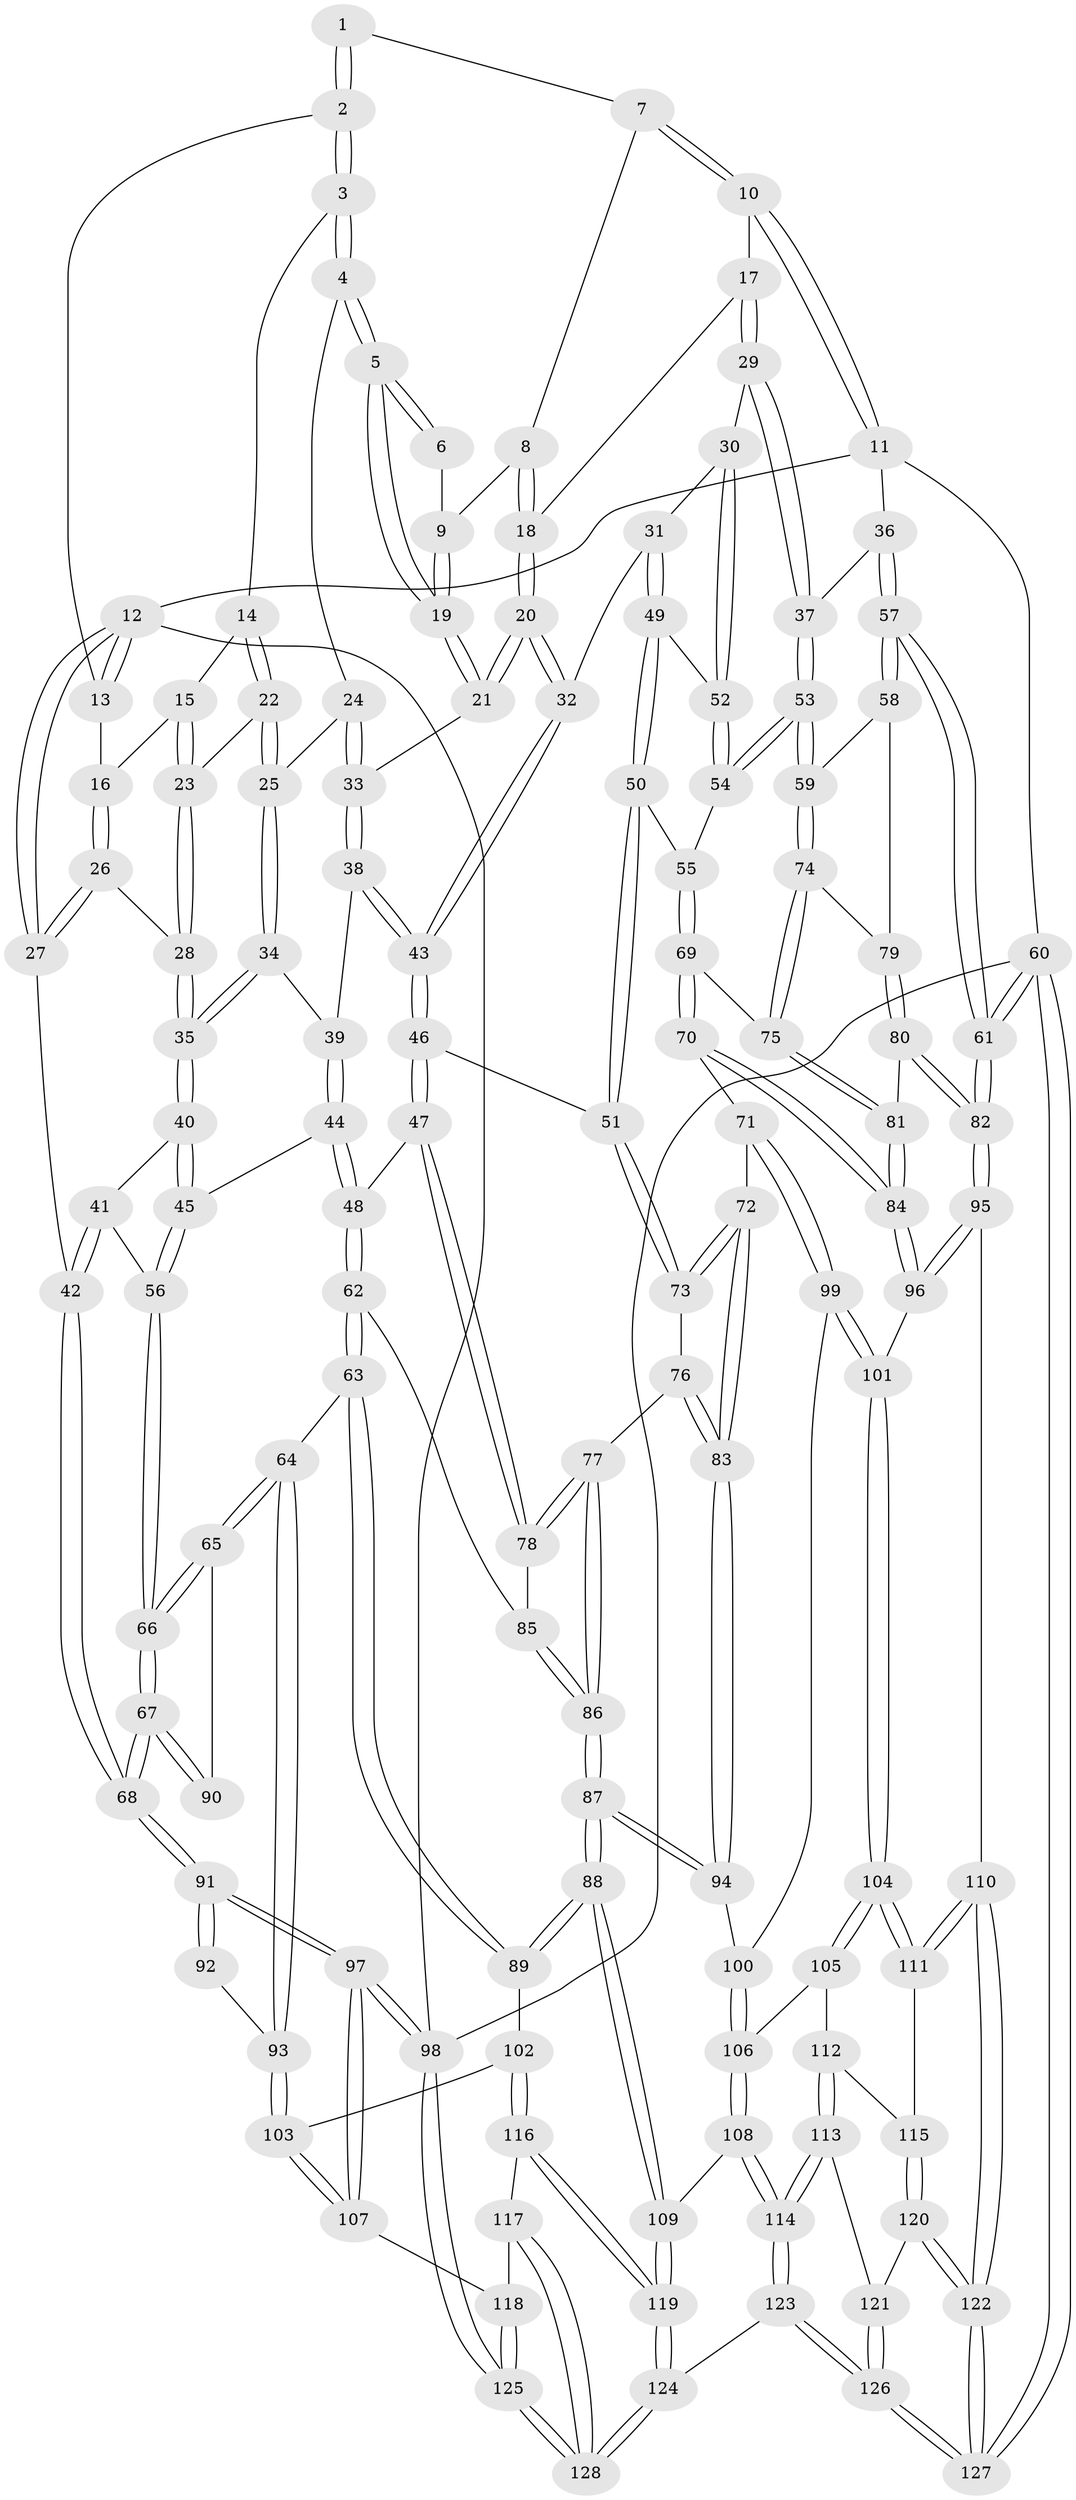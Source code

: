// Generated by graph-tools (version 1.1) at 2025/50/03/09/25 03:50:58]
// undirected, 128 vertices, 317 edges
graph export_dot {
graph [start="1"]
  node [color=gray90,style=filled];
  1 [pos="+0.49922735954148173+0"];
  2 [pos="+0.25028186962392673+0"];
  3 [pos="+0.26587772015981614+0.0008174126723828185"];
  4 [pos="+0.38850608552258414+0.11623710881980215"];
  5 [pos="+0.41862027836335947+0.12810313791051933"];
  6 [pos="+0.4874207353869377+0"];
  7 [pos="+0.5751116178020991+0"];
  8 [pos="+0.5616448610234128+0.06504183675655646"];
  9 [pos="+0.49287862177777875+0.09351496157816105"];
  10 [pos="+1+0"];
  11 [pos="+1+0"];
  12 [pos="+0+0"];
  13 [pos="+0+0"];
  14 [pos="+0.2560791904317141+0.016531813452617387"];
  15 [pos="+0.10895954917915944+0.10813886317915587"];
  16 [pos="+0.06917003086303745+0.12284754163267417"];
  17 [pos="+0.7036880425245784+0.10868409844589066"];
  18 [pos="+0.6380409510214674+0.11382611823956174"];
  19 [pos="+0.4430836447275964+0.14064307117886699"];
  20 [pos="+0.5014292215251556+0.2443987309309022"];
  21 [pos="+0.4969777685431616+0.2413878268090337"];
  22 [pos="+0.22263557069250953+0.18338032652658104"];
  23 [pos="+0.18004852283973075+0.20976661460081913"];
  24 [pos="+0.3463071543780435+0.18135045341901027"];
  25 [pos="+0.27692508373608493+0.23574487283476392"];
  26 [pos="+0.044826163783698865+0.14908989601191402"];
  27 [pos="+0+0.2415644966361872"];
  28 [pos="+0.14676945678909917+0.24049520527564996"];
  29 [pos="+0.7143277555391899+0.29521945563410734"];
  30 [pos="+0.7125095669967119+0.2962050560111845"];
  31 [pos="+0.5408096806937012+0.2919614079012396"];
  32 [pos="+0.5294789742450309+0.2872199923825792"];
  33 [pos="+0.36058781686408453+0.29097451449639183"];
  34 [pos="+0.29652965061430997+0.30549936368877706"];
  35 [pos="+0.13404153044297662+0.31883813503233494"];
  36 [pos="+1+0"];
  37 [pos="+0.8714668280625385+0.32512946837171125"];
  38 [pos="+0.3259747783013589+0.31350950294824603"];
  39 [pos="+0.30941589569480527+0.3157044328630519"];
  40 [pos="+0.11470970714212211+0.34317168853020047"];
  41 [pos="+0.010970708711635229+0.379234794628286"];
  42 [pos="+0+0.38202973818569846"];
  43 [pos="+0.44346833243346134+0.4198795114740621"];
  44 [pos="+0.27406175724113224+0.4627210727871346"];
  45 [pos="+0.242612695353839+0.458129111936983"];
  46 [pos="+0.43320852158738293+0.49251960201296235"];
  47 [pos="+0.4161593805590856+0.5004898460616862"];
  48 [pos="+0.33748897831446134+0.527545658411691"];
  49 [pos="+0.5722934449647363+0.39303681405863156"];
  50 [pos="+0.5615763423443325+0.4992711057737833"];
  51 [pos="+0.50302384412384+0.5178112294184812"];
  52 [pos="+0.6771854070918296+0.43191655101988885"];
  53 [pos="+0.8610691287950724+0.49918440772725414"];
  54 [pos="+0.6776504324049631+0.47308564103280687"];
  55 [pos="+0.6428658366729243+0.510986916556715"];
  56 [pos="+0.14025227325865292+0.5225281436945048"];
  57 [pos="+1+0.5020736970467504"];
  58 [pos="+1+0.5136772942280373"];
  59 [pos="+0.861641678750773+0.5006041942085954"];
  60 [pos="+1+1"];
  61 [pos="+1+0.8758831697943331"];
  62 [pos="+0.33504681526855334+0.5352594464436787"];
  63 [pos="+0.2572096060543358+0.6465259852945259"];
  64 [pos="+0.19528083667937018+0.652592763026067"];
  65 [pos="+0.14298790868692834+0.6037874341343566"];
  66 [pos="+0.13094023727857518+0.5722919277919076"];
  67 [pos="+0+0.5216286965844344"];
  68 [pos="+0+0.5108528358019504"];
  69 [pos="+0.6533888324764474+0.5469128498681571"];
  70 [pos="+0.6672228423081218+0.6075041797156504"];
  71 [pos="+0.6580149353196444+0.6249631307828851"];
  72 [pos="+0.6252139684676666+0.630401992980497"];
  73 [pos="+0.5113100322554293+0.551383054573667"];
  74 [pos="+0.8606490577725505+0.5068622555318864"];
  75 [pos="+0.8475463910275544+0.5405437701812512"];
  76 [pos="+0.5134442440005222+0.6029709694605574"];
  77 [pos="+0.46075643251102255+0.6557643746171471"];
  78 [pos="+0.4597404251423832+0.6540683162262361"];
  79 [pos="+0.9648500042482929+0.6091302160521621"];
  80 [pos="+0.9763511037864813+0.6506617370083406"];
  81 [pos="+0.840358011060903+0.5614910318883525"];
  82 [pos="+1+0.8153893463079258"];
  83 [pos="+0.5564282972801043+0.660940815339053"];
  84 [pos="+0.8246350336487719+0.6028590327084911"];
  85 [pos="+0.35078889750369213+0.5596918406501462"];
  86 [pos="+0.4415162888078151+0.738207401378976"];
  87 [pos="+0.44455902952168064+0.7900021884941133"];
  88 [pos="+0.43026012413547116+0.8119230429891212"];
  89 [pos="+0.34860093507390916+0.7908488893119584"];
  90 [pos="+0.09755987326192102+0.6240788412455646"];
  91 [pos="+0+0.7861454166846441"];
  92 [pos="+0.061308723604710035+0.6487999076232113"];
  93 [pos="+0.14395469892486223+0.7310011033698762"];
  94 [pos="+0.5286312482366481+0.7416343466982341"];
  95 [pos="+0.9843375671616602+0.8102915163946313"];
  96 [pos="+0.8423858713130075+0.6955869096488992"];
  97 [pos="+0+0.8133061023122605"];
  98 [pos="+0+1"];
  99 [pos="+0.6728445686945733+0.6985680339943287"];
  100 [pos="+0.5739064900823458+0.7457865258538724"];
  101 [pos="+0.7208029084217208+0.747037895238436"];
  102 [pos="+0.25530617667092603+0.839279489756916"];
  103 [pos="+0.10913821157429826+0.7943477752317488"];
  104 [pos="+0.7034318780617167+0.8215871152679604"];
  105 [pos="+0.6575884460924839+0.8200867231098077"];
  106 [pos="+0.649125430382864+0.8176402996841476"];
  107 [pos="+0.03536340851335022+0.8294339828022113"];
  108 [pos="+0.48747532879750666+0.8672568676629074"];
  109 [pos="+0.43231337265300906+0.8174278076492526"];
  110 [pos="+0.8442801032349773+0.8877513482602439"];
  111 [pos="+0.7075034121963536+0.8294785054776892"];
  112 [pos="+0.6071776558801035+0.8845578450606885"];
  113 [pos="+0.5339646562010483+0.9063642275382384"];
  114 [pos="+0.5064464642192724+0.894671430365039"];
  115 [pos="+0.6810044994855782+0.9141875691288253"];
  116 [pos="+0.2434177720327227+0.9043030458602201"];
  117 [pos="+0.18779631685306108+0.9480404413242302"];
  118 [pos="+0.10047493943943499+0.9104223049518431"];
  119 [pos="+0.3379286529998264+1"];
  120 [pos="+0.6784798556327424+0.9567921761785487"];
  121 [pos="+0.5758068549149291+0.9405781546121362"];
  122 [pos="+0.7532043327210332+1"];
  123 [pos="+0.4591463087051174+1"];
  124 [pos="+0.3269636527354892+1"];
  125 [pos="+0.11566956266975487+1"];
  126 [pos="+0.5993655262816652+1"];
  127 [pos="+0.7580879707955239+1"];
  128 [pos="+0.24224484147987388+1"];
  1 -- 2;
  1 -- 2;
  1 -- 7;
  2 -- 3;
  2 -- 3;
  2 -- 13;
  3 -- 4;
  3 -- 4;
  3 -- 14;
  4 -- 5;
  4 -- 5;
  4 -- 24;
  5 -- 6;
  5 -- 6;
  5 -- 19;
  5 -- 19;
  6 -- 9;
  7 -- 8;
  7 -- 10;
  7 -- 10;
  8 -- 9;
  8 -- 18;
  8 -- 18;
  9 -- 19;
  9 -- 19;
  10 -- 11;
  10 -- 11;
  10 -- 17;
  11 -- 12;
  11 -- 36;
  11 -- 60;
  12 -- 13;
  12 -- 13;
  12 -- 27;
  12 -- 27;
  12 -- 98;
  13 -- 16;
  14 -- 15;
  14 -- 22;
  14 -- 22;
  15 -- 16;
  15 -- 23;
  15 -- 23;
  16 -- 26;
  16 -- 26;
  17 -- 18;
  17 -- 29;
  17 -- 29;
  18 -- 20;
  18 -- 20;
  19 -- 21;
  19 -- 21;
  20 -- 21;
  20 -- 21;
  20 -- 32;
  20 -- 32;
  21 -- 33;
  22 -- 23;
  22 -- 25;
  22 -- 25;
  23 -- 28;
  23 -- 28;
  24 -- 25;
  24 -- 33;
  24 -- 33;
  25 -- 34;
  25 -- 34;
  26 -- 27;
  26 -- 27;
  26 -- 28;
  27 -- 42;
  28 -- 35;
  28 -- 35;
  29 -- 30;
  29 -- 37;
  29 -- 37;
  30 -- 31;
  30 -- 52;
  30 -- 52;
  31 -- 32;
  31 -- 49;
  31 -- 49;
  32 -- 43;
  32 -- 43;
  33 -- 38;
  33 -- 38;
  34 -- 35;
  34 -- 35;
  34 -- 39;
  35 -- 40;
  35 -- 40;
  36 -- 37;
  36 -- 57;
  36 -- 57;
  37 -- 53;
  37 -- 53;
  38 -- 39;
  38 -- 43;
  38 -- 43;
  39 -- 44;
  39 -- 44;
  40 -- 41;
  40 -- 45;
  40 -- 45;
  41 -- 42;
  41 -- 42;
  41 -- 56;
  42 -- 68;
  42 -- 68;
  43 -- 46;
  43 -- 46;
  44 -- 45;
  44 -- 48;
  44 -- 48;
  45 -- 56;
  45 -- 56;
  46 -- 47;
  46 -- 47;
  46 -- 51;
  47 -- 48;
  47 -- 78;
  47 -- 78;
  48 -- 62;
  48 -- 62;
  49 -- 50;
  49 -- 50;
  49 -- 52;
  50 -- 51;
  50 -- 51;
  50 -- 55;
  51 -- 73;
  51 -- 73;
  52 -- 54;
  52 -- 54;
  53 -- 54;
  53 -- 54;
  53 -- 59;
  53 -- 59;
  54 -- 55;
  55 -- 69;
  55 -- 69;
  56 -- 66;
  56 -- 66;
  57 -- 58;
  57 -- 58;
  57 -- 61;
  57 -- 61;
  58 -- 59;
  58 -- 79;
  59 -- 74;
  59 -- 74;
  60 -- 61;
  60 -- 61;
  60 -- 127;
  60 -- 127;
  60 -- 98;
  61 -- 82;
  61 -- 82;
  62 -- 63;
  62 -- 63;
  62 -- 85;
  63 -- 64;
  63 -- 89;
  63 -- 89;
  64 -- 65;
  64 -- 65;
  64 -- 93;
  64 -- 93;
  65 -- 66;
  65 -- 66;
  65 -- 90;
  66 -- 67;
  66 -- 67;
  67 -- 68;
  67 -- 68;
  67 -- 90;
  67 -- 90;
  68 -- 91;
  68 -- 91;
  69 -- 70;
  69 -- 70;
  69 -- 75;
  70 -- 71;
  70 -- 84;
  70 -- 84;
  71 -- 72;
  71 -- 99;
  71 -- 99;
  72 -- 73;
  72 -- 73;
  72 -- 83;
  72 -- 83;
  73 -- 76;
  74 -- 75;
  74 -- 75;
  74 -- 79;
  75 -- 81;
  75 -- 81;
  76 -- 77;
  76 -- 83;
  76 -- 83;
  77 -- 78;
  77 -- 78;
  77 -- 86;
  77 -- 86;
  78 -- 85;
  79 -- 80;
  79 -- 80;
  80 -- 81;
  80 -- 82;
  80 -- 82;
  81 -- 84;
  81 -- 84;
  82 -- 95;
  82 -- 95;
  83 -- 94;
  83 -- 94;
  84 -- 96;
  84 -- 96;
  85 -- 86;
  85 -- 86;
  86 -- 87;
  86 -- 87;
  87 -- 88;
  87 -- 88;
  87 -- 94;
  87 -- 94;
  88 -- 89;
  88 -- 89;
  88 -- 109;
  88 -- 109;
  89 -- 102;
  91 -- 92;
  91 -- 92;
  91 -- 97;
  91 -- 97;
  92 -- 93;
  93 -- 103;
  93 -- 103;
  94 -- 100;
  95 -- 96;
  95 -- 96;
  95 -- 110;
  96 -- 101;
  97 -- 98;
  97 -- 98;
  97 -- 107;
  97 -- 107;
  98 -- 125;
  98 -- 125;
  99 -- 100;
  99 -- 101;
  99 -- 101;
  100 -- 106;
  100 -- 106;
  101 -- 104;
  101 -- 104;
  102 -- 103;
  102 -- 116;
  102 -- 116;
  103 -- 107;
  103 -- 107;
  104 -- 105;
  104 -- 105;
  104 -- 111;
  104 -- 111;
  105 -- 106;
  105 -- 112;
  106 -- 108;
  106 -- 108;
  107 -- 118;
  108 -- 109;
  108 -- 114;
  108 -- 114;
  109 -- 119;
  109 -- 119;
  110 -- 111;
  110 -- 111;
  110 -- 122;
  110 -- 122;
  111 -- 115;
  112 -- 113;
  112 -- 113;
  112 -- 115;
  113 -- 114;
  113 -- 114;
  113 -- 121;
  114 -- 123;
  114 -- 123;
  115 -- 120;
  115 -- 120;
  116 -- 117;
  116 -- 119;
  116 -- 119;
  117 -- 118;
  117 -- 128;
  117 -- 128;
  118 -- 125;
  118 -- 125;
  119 -- 124;
  119 -- 124;
  120 -- 121;
  120 -- 122;
  120 -- 122;
  121 -- 126;
  121 -- 126;
  122 -- 127;
  122 -- 127;
  123 -- 124;
  123 -- 126;
  123 -- 126;
  124 -- 128;
  124 -- 128;
  125 -- 128;
  125 -- 128;
  126 -- 127;
  126 -- 127;
}
